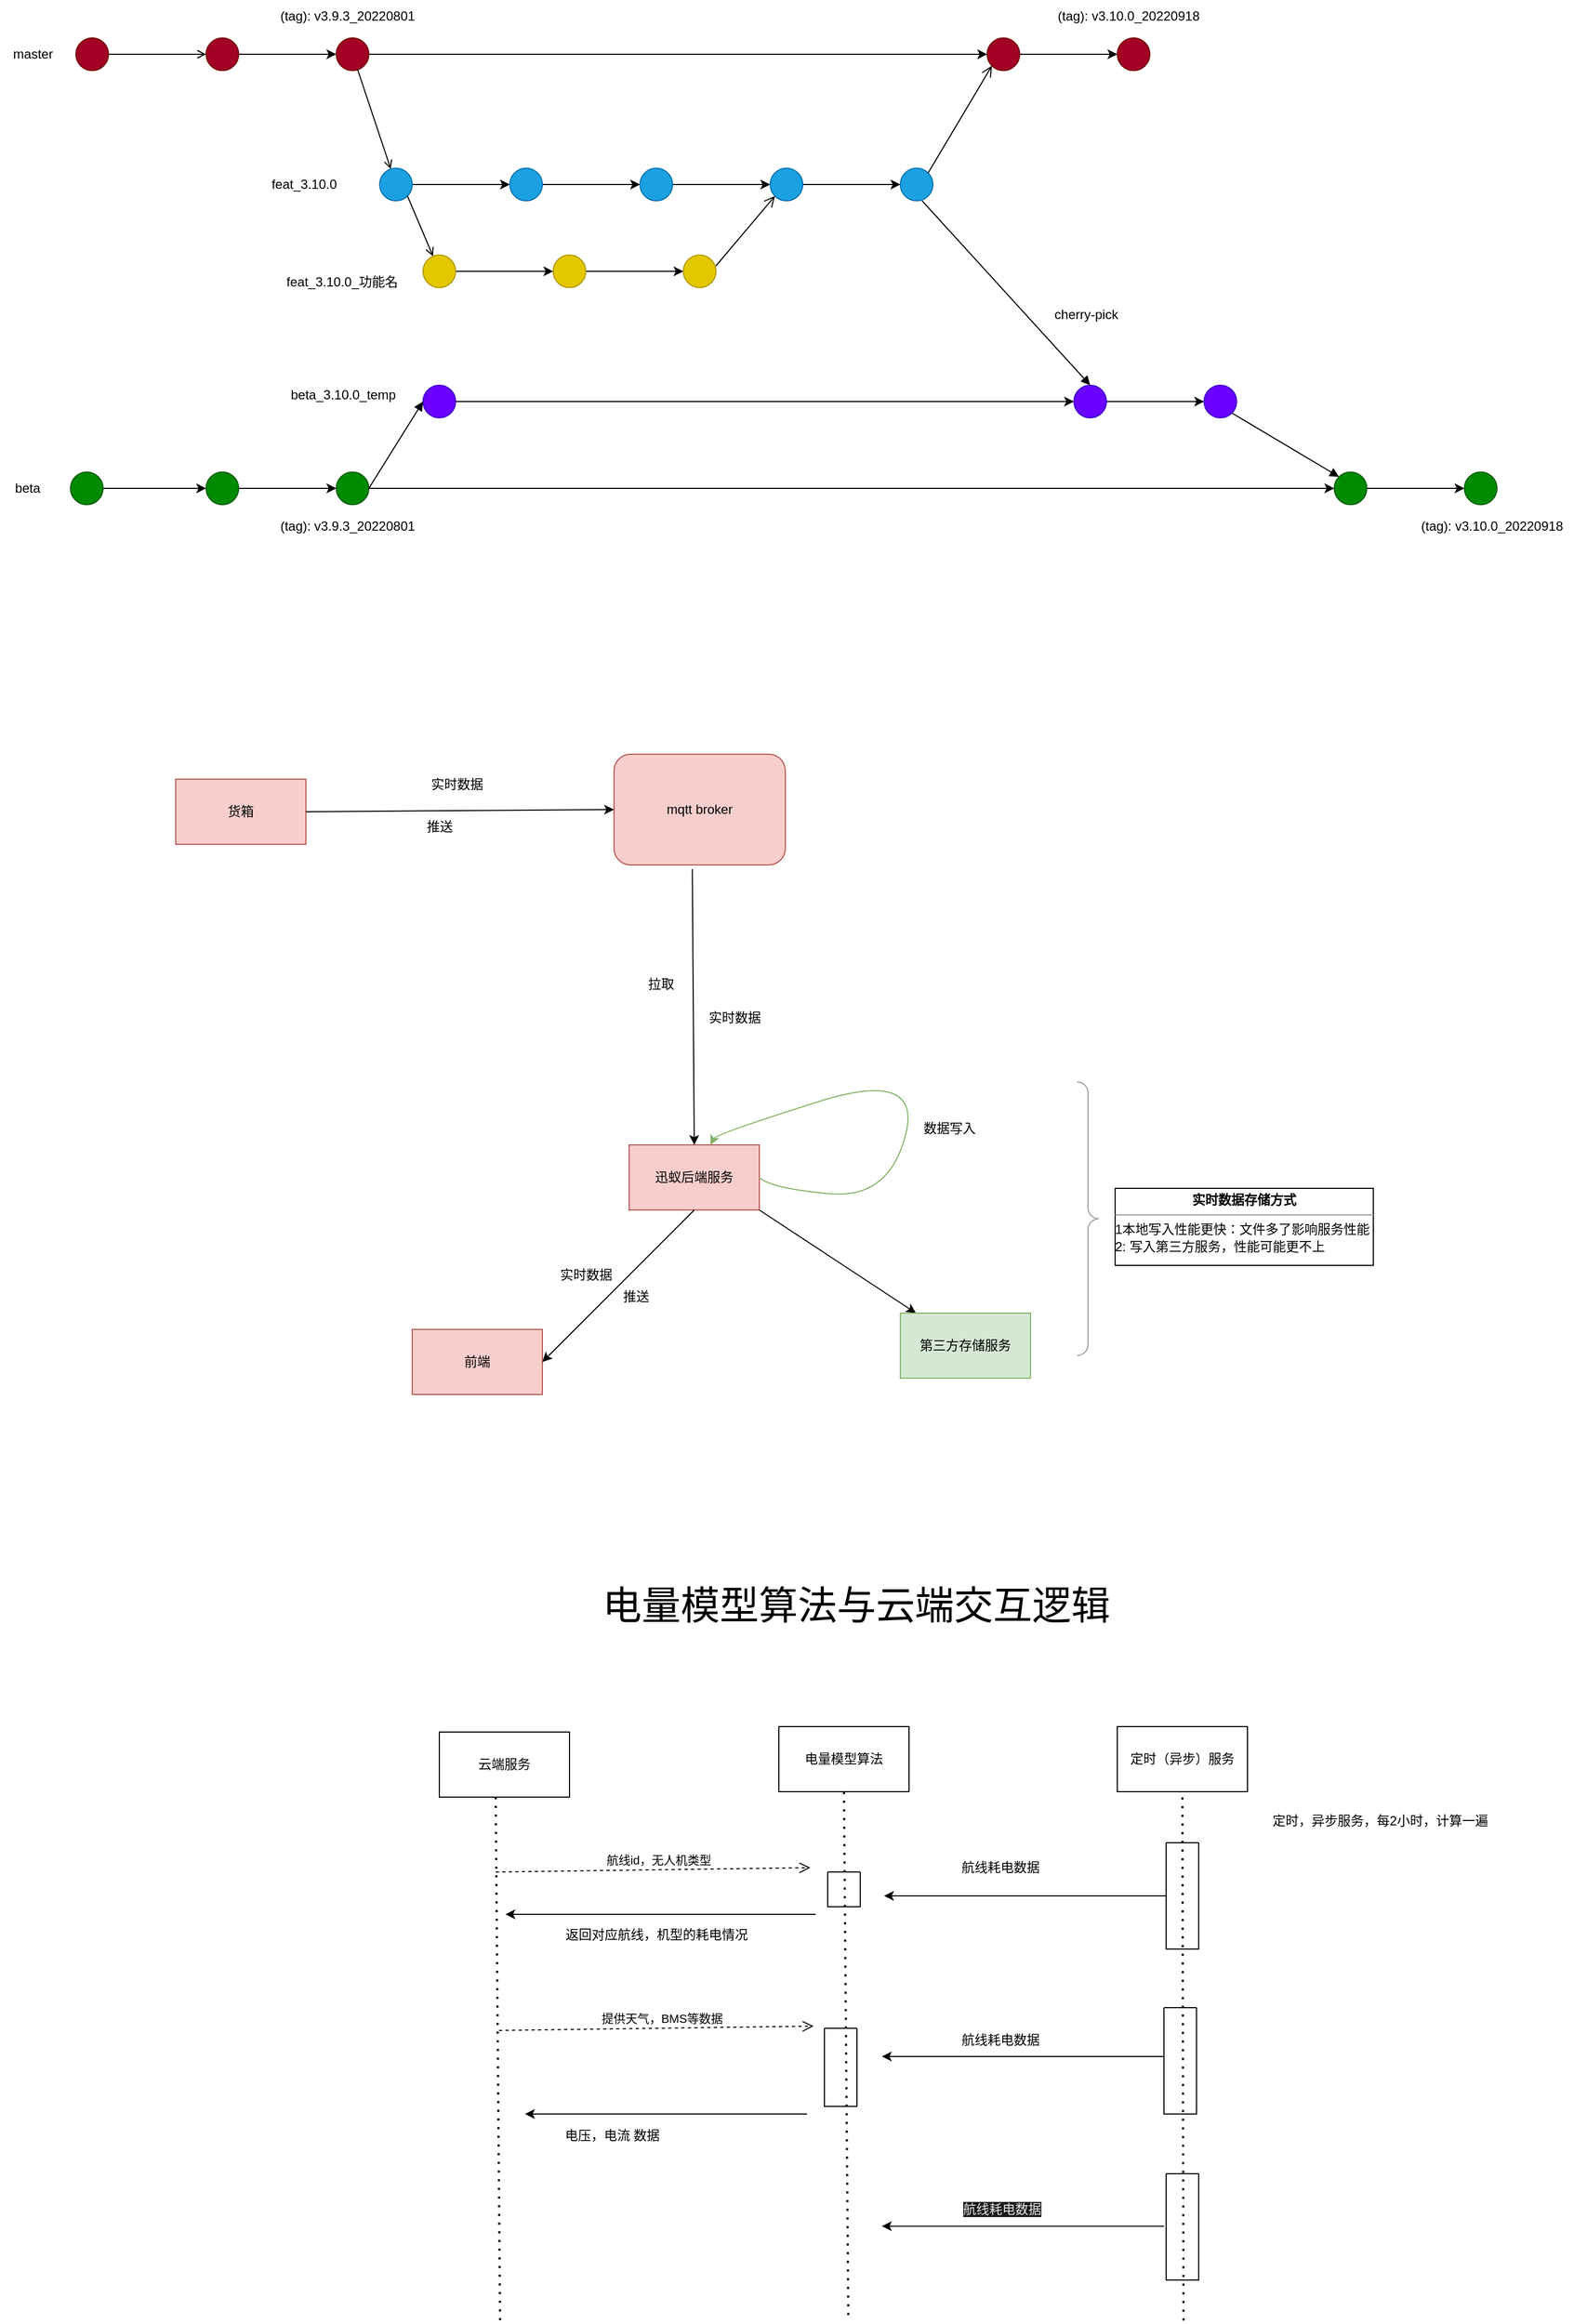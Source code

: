 <mxfile version="20.3.6" type="github">
  <diagram id="fiYvsRGj-Ckr7f4Zjicw" name="第 1 页">
    <mxGraphModel dx="1783" dy="963" grid="0" gridSize="10" guides="1" tooltips="1" connect="1" arrows="1" fold="1" page="0" pageScale="1" pageWidth="827" pageHeight="1169" background="#ffffff" math="0" shadow="0">
      <root>
        <mxCell id="0" />
        <mxCell id="1" parent="0" />
        <mxCell id="VEH-wnkZeilU0OfuMu5A-3" value="" style="ellipse;html=1;fillColor=#a20025;strokeColor=#6F0000;fontColor=#ffffff;" parent="1" vertex="1">
          <mxGeometry x="250" y="290" width="30" height="30" as="geometry" />
        </mxCell>
        <mxCell id="VEH-wnkZeilU0OfuMu5A-4" value="" style="endArrow=open;html=1;rounded=0;align=center;verticalAlign=top;endFill=0;labelBackgroundColor=none;endSize=6;" parent="1" source="VEH-wnkZeilU0OfuMu5A-3" target="VEH-wnkZeilU0OfuMu5A-5" edge="1">
          <mxGeometry relative="1" as="geometry">
            <mxPoint x="460" y="300" as="targetPoint" />
          </mxGeometry>
        </mxCell>
        <mxCell id="VEH-wnkZeilU0OfuMu5A-10" style="edgeStyle=orthogonalEdgeStyle;rounded=0;orthogonalLoop=1;jettySize=auto;html=1;entryX=0;entryY=0.5;entryDx=0;entryDy=0;" parent="1" source="VEH-wnkZeilU0OfuMu5A-5" target="VEH-wnkZeilU0OfuMu5A-8" edge="1">
          <mxGeometry relative="1" as="geometry" />
        </mxCell>
        <mxCell id="VEH-wnkZeilU0OfuMu5A-5" value="" style="ellipse;html=1;fillColor=#a20025;fontColor=#ffffff;strokeColor=#6F0000;" parent="1" vertex="1">
          <mxGeometry x="370" y="290" width="30" height="30" as="geometry" />
        </mxCell>
        <mxCell id="VEH-wnkZeilU0OfuMu5A-7" value="master" style="text;html=1;align=center;verticalAlign=middle;resizable=0;points=[];autosize=1;strokeColor=none;fillColor=none;" parent="1" vertex="1">
          <mxGeometry x="180" y="290" width="60" height="30" as="geometry" />
        </mxCell>
        <mxCell id="VEH-wnkZeilU0OfuMu5A-42" value="" style="edgeStyle=orthogonalEdgeStyle;rounded=0;orthogonalLoop=1;jettySize=auto;html=1;" parent="1" source="VEH-wnkZeilU0OfuMu5A-8" target="VEH-wnkZeilU0OfuMu5A-41" edge="1">
          <mxGeometry relative="1" as="geometry" />
        </mxCell>
        <mxCell id="VEH-wnkZeilU0OfuMu5A-8" value="" style="ellipse;html=1;fillColor=#a20025;fontColor=#ffffff;strokeColor=#6F0000;" parent="1" vertex="1">
          <mxGeometry x="490" y="290" width="30" height="30" as="geometry" />
        </mxCell>
        <mxCell id="VEH-wnkZeilU0OfuMu5A-9" value="" style="endArrow=open;html=1;rounded=0;align=center;verticalAlign=top;endFill=0;labelBackgroundColor=none;endSize=6;" parent="1" source="VEH-wnkZeilU0OfuMu5A-8" target="VEH-wnkZeilU0OfuMu5A-11" edge="1">
          <mxGeometry relative="1" as="geometry">
            <mxPoint x="520" y="305" as="targetPoint" />
          </mxGeometry>
        </mxCell>
        <mxCell id="VEH-wnkZeilU0OfuMu5A-19" value="" style="edgeStyle=orthogonalEdgeStyle;rounded=0;orthogonalLoop=1;jettySize=auto;html=1;" parent="1" source="VEH-wnkZeilU0OfuMu5A-11" target="VEH-wnkZeilU0OfuMu5A-18" edge="1">
          <mxGeometry relative="1" as="geometry" />
        </mxCell>
        <mxCell id="VEH-wnkZeilU0OfuMu5A-11" value="" style="ellipse;html=1;fillColor=#1ba1e2;fontColor=#ffffff;strokeColor=#006EAF;" parent="1" vertex="1">
          <mxGeometry x="530.0" y="410" width="30" height="30" as="geometry" />
        </mxCell>
        <mxCell id="VEH-wnkZeilU0OfuMu5A-13" value="feat_3.10.0" style="text;html=1;align=center;verticalAlign=middle;resizable=0;points=[];autosize=1;strokeColor=none;fillColor=none;" parent="1" vertex="1">
          <mxGeometry x="420" y="410" width="80" height="30" as="geometry" />
        </mxCell>
        <mxCell id="VEH-wnkZeilU0OfuMu5A-21" value="" style="edgeStyle=orthogonalEdgeStyle;rounded=0;orthogonalLoop=1;jettySize=auto;html=1;" parent="1" source="VEH-wnkZeilU0OfuMu5A-18" target="VEH-wnkZeilU0OfuMu5A-20" edge="1">
          <mxGeometry relative="1" as="geometry" />
        </mxCell>
        <mxCell id="VEH-wnkZeilU0OfuMu5A-18" value="" style="ellipse;html=1;fillColor=#1ba1e2;fontColor=#ffffff;strokeColor=#006EAF;" parent="1" vertex="1">
          <mxGeometry x="650.0" y="410" width="30" height="30" as="geometry" />
        </mxCell>
        <mxCell id="VEH-wnkZeilU0OfuMu5A-39" value="" style="edgeStyle=orthogonalEdgeStyle;rounded=0;orthogonalLoop=1;jettySize=auto;html=1;" parent="1" source="VEH-wnkZeilU0OfuMu5A-20" target="VEH-wnkZeilU0OfuMu5A-38" edge="1">
          <mxGeometry relative="1" as="geometry" />
        </mxCell>
        <mxCell id="VEH-wnkZeilU0OfuMu5A-20" value="" style="ellipse;html=1;fillColor=#1ba1e2;fontColor=#ffffff;strokeColor=#006EAF;" parent="1" vertex="1">
          <mxGeometry x="770.0" y="410" width="30" height="30" as="geometry" />
        </mxCell>
        <mxCell id="VEH-wnkZeilU0OfuMu5A-35" value="" style="edgeStyle=orthogonalEdgeStyle;rounded=0;orthogonalLoop=1;jettySize=auto;html=1;" parent="1" source="VEH-wnkZeilU0OfuMu5A-31" target="VEH-wnkZeilU0OfuMu5A-34" edge="1">
          <mxGeometry relative="1" as="geometry" />
        </mxCell>
        <mxCell id="VEH-wnkZeilU0OfuMu5A-31" value="" style="ellipse;html=1;fillColor=#e3c800;fontColor=#000000;strokeColor=#B09500;" parent="1" vertex="1">
          <mxGeometry x="570" y="490" width="30" height="30" as="geometry" />
        </mxCell>
        <mxCell id="VEH-wnkZeilU0OfuMu5A-32" value="" style="endArrow=open;html=1;rounded=0;align=center;verticalAlign=top;endFill=0;labelBackgroundColor=none;endSize=6;exitX=1;exitY=1;exitDx=0;exitDy=0;" parent="1" source="VEH-wnkZeilU0OfuMu5A-11" target="VEH-wnkZeilU0OfuMu5A-31" edge="1">
          <mxGeometry relative="1" as="geometry">
            <mxPoint x="560" y="450" as="sourcePoint" />
          </mxGeometry>
        </mxCell>
        <mxCell id="VEH-wnkZeilU0OfuMu5A-33" value="feat_3.10.0_功能名" style="text;html=1;align=center;verticalAlign=middle;resizable=0;points=[];autosize=1;strokeColor=none;fillColor=none;" parent="1" vertex="1">
          <mxGeometry x="430" y="500" width="130" height="30" as="geometry" />
        </mxCell>
        <mxCell id="VEH-wnkZeilU0OfuMu5A-37" value="" style="edgeStyle=orthogonalEdgeStyle;rounded=0;orthogonalLoop=1;jettySize=auto;html=1;" parent="1" source="VEH-wnkZeilU0OfuMu5A-34" target="VEH-wnkZeilU0OfuMu5A-36" edge="1">
          <mxGeometry relative="1" as="geometry" />
        </mxCell>
        <mxCell id="VEH-wnkZeilU0OfuMu5A-34" value="" style="ellipse;html=1;fillColor=#e3c800;fontColor=#000000;strokeColor=#B09500;" parent="1" vertex="1">
          <mxGeometry x="690" y="490" width="30" height="30" as="geometry" />
        </mxCell>
        <mxCell id="VEH-wnkZeilU0OfuMu5A-36" value="" style="ellipse;html=1;fillColor=#e3c800;fontColor=#000000;strokeColor=#B09500;" parent="1" vertex="1">
          <mxGeometry x="810" y="490" width="30" height="30" as="geometry" />
        </mxCell>
        <mxCell id="VEH-wnkZeilU0OfuMu5A-44" value="" style="edgeStyle=orthogonalEdgeStyle;rounded=0;orthogonalLoop=1;jettySize=auto;html=1;" parent="1" source="VEH-wnkZeilU0OfuMu5A-38" target="VEH-wnkZeilU0OfuMu5A-43" edge="1">
          <mxGeometry relative="1" as="geometry" />
        </mxCell>
        <mxCell id="VEH-wnkZeilU0OfuMu5A-38" value="" style="ellipse;html=1;fillColor=#1ba1e2;fontColor=#ffffff;strokeColor=#006EAF;" parent="1" vertex="1">
          <mxGeometry x="890.0" y="410" width="30" height="30" as="geometry" />
        </mxCell>
        <mxCell id="VEH-wnkZeilU0OfuMu5A-40" value="" style="endArrow=open;startArrow=none;endFill=0;startFill=0;endSize=8;html=1;verticalAlign=bottom;labelBackgroundColor=none;strokeWidth=1;rounded=0;entryX=0;entryY=1;entryDx=0;entryDy=0;" parent="1" target="VEH-wnkZeilU0OfuMu5A-38" edge="1">
          <mxGeometry width="160" relative="1" as="geometry">
            <mxPoint x="840" y="500" as="sourcePoint" />
            <mxPoint x="950" y="489.17" as="targetPoint" />
          </mxGeometry>
        </mxCell>
        <mxCell id="y_yagytE4nNlA0Y7T4Ea-3" value="" style="edgeStyle=orthogonalEdgeStyle;rounded=0;orthogonalLoop=1;jettySize=auto;html=1;" parent="1" source="VEH-wnkZeilU0OfuMu5A-41" target="y_yagytE4nNlA0Y7T4Ea-2" edge="1">
          <mxGeometry relative="1" as="geometry" />
        </mxCell>
        <mxCell id="VEH-wnkZeilU0OfuMu5A-41" value="" style="ellipse;html=1;fillColor=#a20025;fontColor=#ffffff;strokeColor=#6F0000;" parent="1" vertex="1">
          <mxGeometry x="1090" y="290" width="30" height="30" as="geometry" />
        </mxCell>
        <mxCell id="VEH-wnkZeilU0OfuMu5A-43" value="" style="ellipse;html=1;fillColor=#1ba1e2;fontColor=#ffffff;strokeColor=#006EAF;" parent="1" vertex="1">
          <mxGeometry x="1010.0" y="410" width="30" height="30" as="geometry" />
        </mxCell>
        <mxCell id="VEH-wnkZeilU0OfuMu5A-45" value="" style="endArrow=open;startArrow=none;endFill=0;startFill=0;endSize=8;html=1;verticalAlign=bottom;labelBackgroundColor=none;strokeWidth=1;rounded=0;exitX=1;exitY=0;exitDx=0;exitDy=0;entryX=0;entryY=1;entryDx=0;entryDy=0;" parent="1" source="VEH-wnkZeilU0OfuMu5A-43" target="VEH-wnkZeilU0OfuMu5A-41" edge="1">
          <mxGeometry width="160" relative="1" as="geometry">
            <mxPoint x="1010" y="390.0" as="sourcePoint" />
            <mxPoint x="1060" y="320" as="targetPoint" />
          </mxGeometry>
        </mxCell>
        <mxCell id="VEH-wnkZeilU0OfuMu5A-59" value="" style="edgeStyle=orthogonalEdgeStyle;rounded=0;orthogonalLoop=1;jettySize=auto;html=1;" parent="1" source="VEH-wnkZeilU0OfuMu5A-55" target="VEH-wnkZeilU0OfuMu5A-58" edge="1">
          <mxGeometry relative="1" as="geometry" />
        </mxCell>
        <mxCell id="VEH-wnkZeilU0OfuMu5A-55" value="" style="ellipse;html=1;fillColor=#008a00;fontColor=#ffffff;strokeColor=#005700;" parent="1" vertex="1">
          <mxGeometry x="245" y="690" width="30" height="30" as="geometry" />
        </mxCell>
        <mxCell id="VEH-wnkZeilU0OfuMu5A-57" value="beta" style="text;html=1;align=center;verticalAlign=middle;resizable=0;points=[];autosize=1;strokeColor=none;fillColor=none;" parent="1" vertex="1">
          <mxGeometry x="180" y="690" width="50" height="30" as="geometry" />
        </mxCell>
        <mxCell id="VEH-wnkZeilU0OfuMu5A-61" value="" style="edgeStyle=orthogonalEdgeStyle;rounded=0;orthogonalLoop=1;jettySize=auto;html=1;" parent="1" source="VEH-wnkZeilU0OfuMu5A-58" target="VEH-wnkZeilU0OfuMu5A-60" edge="1">
          <mxGeometry relative="1" as="geometry" />
        </mxCell>
        <mxCell id="VEH-wnkZeilU0OfuMu5A-58" value="" style="ellipse;html=1;fillColor=#008a00;fontColor=#ffffff;strokeColor=#005700;" parent="1" vertex="1">
          <mxGeometry x="370" y="690" width="30" height="30" as="geometry" />
        </mxCell>
        <mxCell id="VEH-wnkZeilU0OfuMu5A-105" value="" style="edgeStyle=orthogonalEdgeStyle;rounded=0;orthogonalLoop=1;jettySize=auto;html=1;" parent="1" source="VEH-wnkZeilU0OfuMu5A-60" target="VEH-wnkZeilU0OfuMu5A-104" edge="1">
          <mxGeometry relative="1" as="geometry" />
        </mxCell>
        <mxCell id="VEH-wnkZeilU0OfuMu5A-60" value="" style="ellipse;html=1;fillColor=#008a00;fontColor=#ffffff;strokeColor=#005700;direction=south;" parent="1" vertex="1">
          <mxGeometry x="490" y="690" width="30" height="30" as="geometry" />
        </mxCell>
        <mxCell id="VEH-wnkZeilU0OfuMu5A-71" value="" style="edgeStyle=orthogonalEdgeStyle;rounded=0;orthogonalLoop=1;jettySize=auto;html=1;entryX=0;entryY=0.5;entryDx=0;entryDy=0;" parent="1" source="VEH-wnkZeilU0OfuMu5A-64" target="VEH-wnkZeilU0OfuMu5A-92" edge="1">
          <mxGeometry relative="1" as="geometry">
            <mxPoint x="690" y="625.0" as="targetPoint" />
          </mxGeometry>
        </mxCell>
        <mxCell id="VEH-wnkZeilU0OfuMu5A-64" value="" style="ellipse;html=1;fillColor=#6a00ff;fontColor=#ffffff;strokeColor=#3700CC;" parent="1" vertex="1">
          <mxGeometry x="570" y="610" width="30" height="30" as="geometry" />
        </mxCell>
        <mxCell id="VEH-wnkZeilU0OfuMu5A-66" value="" style="html=1;verticalAlign=bottom;labelBackgroundColor=none;endArrow=block;endFill=1;rounded=0;exitX=0.5;exitY=0;exitDx=0;exitDy=0;entryX=0;entryY=0.5;entryDx=0;entryDy=0;" parent="1" source="VEH-wnkZeilU0OfuMu5A-60" target="VEH-wnkZeilU0OfuMu5A-64" edge="1">
          <mxGeometry width="160" relative="1" as="geometry">
            <mxPoint x="570" y="590" as="sourcePoint" />
            <mxPoint x="730" y="590" as="targetPoint" />
          </mxGeometry>
        </mxCell>
        <mxCell id="VEH-wnkZeilU0OfuMu5A-68" value="&lt;br&gt;beta_3.10.0_temp" style="text;html=1;align=center;verticalAlign=middle;resizable=0;points=[];autosize=1;strokeColor=none;fillColor=none;" parent="1" vertex="1">
          <mxGeometry x="438" y="590" width="115" height="41" as="geometry" />
        </mxCell>
        <mxCell id="VEH-wnkZeilU0OfuMu5A-81" value="" style="html=1;verticalAlign=bottom;labelBackgroundColor=none;endArrow=block;endFill=1;rounded=0;entryX=0.5;entryY=0;entryDx=0;entryDy=0;" parent="1" target="VEH-wnkZeilU0OfuMu5A-92" edge="1">
          <mxGeometry width="160" relative="1" as="geometry">
            <mxPoint x="1030" y="440" as="sourcePoint" />
            <mxPoint x="1130" y="520" as="targetPoint" />
          </mxGeometry>
        </mxCell>
        <mxCell id="VEH-wnkZeilU0OfuMu5A-83" value="cherry-pick" style="text;html=1;align=center;verticalAlign=middle;resizable=0;points=[];autosize=1;strokeColor=none;fillColor=none;" parent="1" vertex="1">
          <mxGeometry x="1142" y="532" width="77" height="26" as="geometry" />
        </mxCell>
        <mxCell id="VEH-wnkZeilU0OfuMu5A-96" value="" style="edgeStyle=orthogonalEdgeStyle;rounded=0;orthogonalLoop=1;jettySize=auto;html=1;" parent="1" source="VEH-wnkZeilU0OfuMu5A-92" target="VEH-wnkZeilU0OfuMu5A-95" edge="1">
          <mxGeometry relative="1" as="geometry" />
        </mxCell>
        <mxCell id="VEH-wnkZeilU0OfuMu5A-92" value="" style="ellipse;html=1;fillColor=#6a00ff;fontColor=#ffffff;strokeColor=#3700CC;" parent="1" vertex="1">
          <mxGeometry x="1170" y="610" width="30" height="30" as="geometry" />
        </mxCell>
        <mxCell id="VEH-wnkZeilU0OfuMu5A-94" value="" style="html=1;verticalAlign=bottom;labelBackgroundColor=none;endArrow=block;endFill=1;rounded=0;exitX=1;exitY=1;exitDx=0;exitDy=0;entryX=0;entryY=1;entryDx=0;entryDy=0;" parent="1" source="VEH-wnkZeilU0OfuMu5A-95" target="VEH-wnkZeilU0OfuMu5A-104" edge="1">
          <mxGeometry width="160" relative="1" as="geometry">
            <mxPoint x="1250" y="650" as="sourcePoint" />
            <mxPoint x="1420" y="700" as="targetPoint" />
          </mxGeometry>
        </mxCell>
        <mxCell id="VEH-wnkZeilU0OfuMu5A-95" value="" style="ellipse;html=1;fillColor=#6a00ff;fontColor=#ffffff;strokeColor=#3700CC;" parent="1" vertex="1">
          <mxGeometry x="1290" y="610" width="30" height="30" as="geometry" />
        </mxCell>
        <mxCell id="VEH-wnkZeilU0OfuMu5A-107" value="" style="edgeStyle=orthogonalEdgeStyle;rounded=0;orthogonalLoop=1;jettySize=auto;html=1;" parent="1" source="VEH-wnkZeilU0OfuMu5A-104" target="VEH-wnkZeilU0OfuMu5A-106" edge="1">
          <mxGeometry relative="1" as="geometry" />
        </mxCell>
        <mxCell id="VEH-wnkZeilU0OfuMu5A-104" value="" style="ellipse;html=1;fillColor=#008a00;fontColor=#ffffff;strokeColor=#005700;direction=south;" parent="1" vertex="1">
          <mxGeometry x="1410" y="690" width="30" height="30" as="geometry" />
        </mxCell>
        <mxCell id="VEH-wnkZeilU0OfuMu5A-106" value="" style="ellipse;html=1;fillColor=#008a00;fontColor=#ffffff;strokeColor=#005700;direction=south;" parent="1" vertex="1">
          <mxGeometry x="1530" y="690" width="30" height="30" as="geometry" />
        </mxCell>
        <mxCell id="y_yagytE4nNlA0Y7T4Ea-1" value="(tag): v3.9.3_20220801" style="text;html=1;align=center;verticalAlign=middle;resizable=0;points=[];autosize=1;strokeColor=none;fillColor=none;" parent="1" vertex="1">
          <mxGeometry x="425" y="255" width="150" height="30" as="geometry" />
        </mxCell>
        <mxCell id="y_yagytE4nNlA0Y7T4Ea-2" value="" style="ellipse;html=1;fillColor=#a20025;fontColor=#ffffff;strokeColor=#6F0000;" parent="1" vertex="1">
          <mxGeometry x="1210" y="290" width="30" height="30" as="geometry" />
        </mxCell>
        <mxCell id="y_yagytE4nNlA0Y7T4Ea-6" value="(tag): v3.10.0_20220918" style="text;html=1;align=center;verticalAlign=middle;resizable=0;points=[];autosize=1;strokeColor=none;fillColor=none;" parent="1" vertex="1">
          <mxGeometry x="1145" y="255" width="150" height="30" as="geometry" />
        </mxCell>
        <mxCell id="y_yagytE4nNlA0Y7T4Ea-7" value="(tag): v3.9.3_20220801" style="text;html=1;align=center;verticalAlign=middle;resizable=0;points=[];autosize=1;strokeColor=none;fillColor=none;" parent="1" vertex="1">
          <mxGeometry x="425" y="725" width="150" height="30" as="geometry" />
        </mxCell>
        <mxCell id="y_yagytE4nNlA0Y7T4Ea-8" value="(tag): v3.10.0_20220918" style="text;html=1;align=center;verticalAlign=middle;resizable=0;points=[];autosize=1;strokeColor=none;fillColor=none;" parent="1" vertex="1">
          <mxGeometry x="1480" y="725" width="150" height="30" as="geometry" />
        </mxCell>
        <mxCell id="dXZXP3hMo1NVK2xQnVCi-1" value="货箱" style="rounded=0;whiteSpace=wrap;html=1;fillColor=#f8cecc;strokeColor=#b85450;" parent="1" vertex="1">
          <mxGeometry x="342" y="973" width="120" height="60" as="geometry" />
        </mxCell>
        <mxCell id="dXZXP3hMo1NVK2xQnVCi-2" style="edgeStyle=orthogonalEdgeStyle;rounded=0;orthogonalLoop=1;jettySize=auto;html=1;exitX=0.5;exitY=1;exitDx=0;exitDy=0;" parent="1" source="dXZXP3hMo1NVK2xQnVCi-1" target="dXZXP3hMo1NVK2xQnVCi-1" edge="1">
          <mxGeometry relative="1" as="geometry" />
        </mxCell>
        <mxCell id="dXZXP3hMo1NVK2xQnVCi-3" value="mqtt broker" style="rounded=1;whiteSpace=wrap;html=1;fillColor=#f8cecc;strokeColor=#b85450;" parent="1" vertex="1">
          <mxGeometry x="746" y="950" width="158" height="102" as="geometry" />
        </mxCell>
        <mxCell id="dXZXP3hMo1NVK2xQnVCi-5" value="" style="endArrow=classic;html=1;rounded=0;exitX=1;exitY=0.5;exitDx=0;exitDy=0;entryX=0;entryY=0.5;entryDx=0;entryDy=0;" parent="1" source="dXZXP3hMo1NVK2xQnVCi-1" target="dXZXP3hMo1NVK2xQnVCi-3" edge="1">
          <mxGeometry width="50" height="50" relative="1" as="geometry">
            <mxPoint x="880" y="1203" as="sourcePoint" />
            <mxPoint x="930" y="1153" as="targetPoint" />
          </mxGeometry>
        </mxCell>
        <mxCell id="dXZXP3hMo1NVK2xQnVCi-6" value="实时数据" style="text;html=1;align=center;verticalAlign=middle;resizable=0;points=[];autosize=1;strokeColor=none;fillColor=none;" parent="1" vertex="1">
          <mxGeometry x="568" y="965" width="66" height="26" as="geometry" />
        </mxCell>
        <mxCell id="dXZXP3hMo1NVK2xQnVCi-7" value="迅蚁后端服务" style="rounded=0;whiteSpace=wrap;html=1;fillColor=#f8cecc;strokeColor=#b85450;" parent="1" vertex="1">
          <mxGeometry x="760" y="1310" width="120" height="60" as="geometry" />
        </mxCell>
        <mxCell id="dXZXP3hMo1NVK2xQnVCi-8" value="" style="endArrow=classic;html=1;rounded=0;exitX=0.457;exitY=1.038;exitDx=0;exitDy=0;exitPerimeter=0;entryX=0.5;entryY=0;entryDx=0;entryDy=0;" parent="1" source="dXZXP3hMo1NVK2xQnVCi-3" target="dXZXP3hMo1NVK2xQnVCi-7" edge="1">
          <mxGeometry width="50" height="50" relative="1" as="geometry">
            <mxPoint x="989" y="1204" as="sourcePoint" />
            <mxPoint x="1039" y="1154" as="targetPoint" />
          </mxGeometry>
        </mxCell>
        <mxCell id="dXZXP3hMo1NVK2xQnVCi-9" value="推送" style="text;html=1;align=center;verticalAlign=middle;resizable=0;points=[];autosize=1;strokeColor=none;fillColor=none;" parent="1" vertex="1">
          <mxGeometry x="564" y="1004" width="42" height="26" as="geometry" />
        </mxCell>
        <mxCell id="dXZXP3hMo1NVK2xQnVCi-10" value="拉取" style="text;html=1;align=center;verticalAlign=middle;resizable=0;points=[];autosize=1;strokeColor=none;fillColor=none;" parent="1" vertex="1">
          <mxGeometry x="768" y="1149" width="42" height="26" as="geometry" />
        </mxCell>
        <mxCell id="dXZXP3hMo1NVK2xQnVCi-11" value="实时数据" style="text;html=1;align=center;verticalAlign=middle;resizable=0;points=[];autosize=1;strokeColor=none;fillColor=none;" parent="1" vertex="1">
          <mxGeometry x="824" y="1180" width="66" height="26" as="geometry" />
        </mxCell>
        <mxCell id="dXZXP3hMo1NVK2xQnVCi-12" value="前端" style="rounded=0;whiteSpace=wrap;html=1;fillColor=#f8cecc;strokeColor=#b85450;" parent="1" vertex="1">
          <mxGeometry x="560" y="1480" width="120" height="60" as="geometry" />
        </mxCell>
        <mxCell id="dXZXP3hMo1NVK2xQnVCi-13" value="" style="endArrow=classic;html=1;rounded=0;exitX=0.5;exitY=1;exitDx=0;exitDy=0;entryX=1;entryY=0.5;entryDx=0;entryDy=0;" parent="1" source="dXZXP3hMo1NVK2xQnVCi-7" target="dXZXP3hMo1NVK2xQnVCi-12" edge="1">
          <mxGeometry width="50" height="50" relative="1" as="geometry">
            <mxPoint x="890" y="1290" as="sourcePoint" />
            <mxPoint x="940" y="1240" as="targetPoint" />
          </mxGeometry>
        </mxCell>
        <mxCell id="dXZXP3hMo1NVK2xQnVCi-14" value="推送" style="text;html=1;align=center;verticalAlign=middle;resizable=0;points=[];autosize=1;strokeColor=none;fillColor=none;" parent="1" vertex="1">
          <mxGeometry x="741" y="1435" width="50" height="30" as="geometry" />
        </mxCell>
        <mxCell id="dXZXP3hMo1NVK2xQnVCi-15" value="实时数据" style="text;html=1;align=center;verticalAlign=middle;resizable=0;points=[];autosize=1;strokeColor=none;fillColor=none;" parent="1" vertex="1">
          <mxGeometry x="685" y="1415" width="70" height="30" as="geometry" />
        </mxCell>
        <mxCell id="dXZXP3hMo1NVK2xQnVCi-17" value="" style="curved=1;endArrow=classic;html=1;rounded=0;exitX=1;exitY=0.5;exitDx=0;exitDy=0;fillColor=#d5e8d4;strokeColor=#82b366;" parent="1" source="dXZXP3hMo1NVK2xQnVCi-7" target="dXZXP3hMo1NVK2xQnVCi-7" edge="1">
          <mxGeometry width="50" height="50" relative="1" as="geometry">
            <mxPoint x="840" y="1350" as="sourcePoint" />
            <mxPoint x="880" y="1280" as="targetPoint" />
            <Array as="points">
              <mxPoint x="890" y="1350" />
              <mxPoint x="1000" y="1360" />
              <mxPoint x="1030" y="1240" />
              <mxPoint x="840" y="1300" />
            </Array>
          </mxGeometry>
        </mxCell>
        <mxCell id="dXZXP3hMo1NVK2xQnVCi-18" value="数据写入" style="text;html=1;align=center;verticalAlign=middle;resizable=0;points=[];autosize=1;strokeColor=none;fillColor=none;" parent="1" vertex="1">
          <mxGeometry x="1020" y="1280" width="70" height="30" as="geometry" />
        </mxCell>
        <mxCell id="dXZXP3hMo1NVK2xQnVCi-19" value="" style="endArrow=classic;html=1;rounded=0;exitX=1;exitY=1;exitDx=0;exitDy=0;" parent="1" source="dXZXP3hMo1NVK2xQnVCi-7" target="dXZXP3hMo1NVK2xQnVCi-20" edge="1">
          <mxGeometry width="50" height="50" relative="1" as="geometry">
            <mxPoint x="839" y="1467" as="sourcePoint" />
            <mxPoint x="1046" y="1481" as="targetPoint" />
          </mxGeometry>
        </mxCell>
        <mxCell id="dXZXP3hMo1NVK2xQnVCi-20" value="第三方存储服务" style="rounded=0;whiteSpace=wrap;html=1;fillColor=#d5e8d4;strokeColor=#82b366;" parent="1" vertex="1">
          <mxGeometry x="1010" y="1465" width="120" height="60" as="geometry" />
        </mxCell>
        <mxCell id="dXZXP3hMo1NVK2xQnVCi-23" value="" style="labelPosition=right;align=left;strokeWidth=1;shape=mxgraph.mockup.markup.curlyBrace;html=1;shadow=0;dashed=0;strokeColor=#999999;direction=north;rotation=-180;" parent="1" vertex="1">
          <mxGeometry x="1173" y="1252" width="20" height="252" as="geometry" />
        </mxCell>
        <mxCell id="dXZXP3hMo1NVK2xQnVCi-26" value="&lt;p style=&quot;margin:0px;margin-top:4px;text-align:center;&quot;&gt;&lt;b&gt;实时数据存储方式&lt;/b&gt;&lt;/p&gt;&lt;hr size=&quot;1&quot;&gt;&lt;div style=&quot;height:2px;&quot;&gt;1本地写入性能更快：文件多了影响服务性能&lt;/div&gt;&lt;div style=&quot;height:2px;&quot;&gt;&lt;br&gt;&lt;/div&gt;&lt;div style=&quot;height:2px;&quot;&gt;&lt;br&gt;&lt;/div&gt;&lt;div style=&quot;height:2px;&quot;&gt;&lt;br&gt;&lt;/div&gt;&lt;div style=&quot;height:2px;&quot;&gt;&lt;br&gt;&lt;/div&gt;&lt;div style=&quot;height:2px;&quot;&gt;&lt;br&gt;&lt;/div&gt;&lt;div style=&quot;height:2px;&quot;&gt;&lt;br&gt;&lt;/div&gt;&lt;div style=&quot;height:2px;&quot;&gt;&lt;br&gt;&lt;/div&gt;&lt;div style=&quot;height:2px;&quot;&gt;2: 写入第三方服务，性能可能更不上&lt;/div&gt;" style="verticalAlign=top;align=left;overflow=fill;fontSize=12;fontFamily=Helvetica;html=1;" parent="1" vertex="1">
          <mxGeometry x="1208" y="1350" width="238" height="71" as="geometry" />
        </mxCell>
        <mxCell id="DOv8sOopzhsBrgZL_tMY-1" value="云端服务" style="rounded=0;whiteSpace=wrap;html=1;" vertex="1" parent="1">
          <mxGeometry x="585" y="1851" width="120" height="60" as="geometry" />
        </mxCell>
        <mxCell id="DOv8sOopzhsBrgZL_tMY-2" value="电量模型算法" style="rounded=0;whiteSpace=wrap;html=1;" vertex="1" parent="1">
          <mxGeometry x="898" y="1846" width="120" height="60" as="geometry" />
        </mxCell>
        <mxCell id="DOv8sOopzhsBrgZL_tMY-3" value="定时（异步）服务" style="rounded=0;whiteSpace=wrap;html=1;" vertex="1" parent="1">
          <mxGeometry x="1210" y="1846" width="120" height="60" as="geometry" />
        </mxCell>
        <mxCell id="DOv8sOopzhsBrgZL_tMY-4" value="" style="endArrow=none;dashed=1;html=1;dashPattern=1 3;strokeWidth=2;rounded=0;entryX=0.433;entryY=0.996;entryDx=0;entryDy=0;entryPerimeter=0;" edge="1" parent="1" target="DOv8sOopzhsBrgZL_tMY-1">
          <mxGeometry width="50" height="50" relative="1" as="geometry">
            <mxPoint x="641" y="2393" as="sourcePoint" />
            <mxPoint x="980" y="2085" as="targetPoint" />
          </mxGeometry>
        </mxCell>
        <mxCell id="DOv8sOopzhsBrgZL_tMY-5" value="" style="endArrow=none;dashed=1;html=1;dashPattern=1 3;strokeWidth=2;rounded=0;entryX=0.5;entryY=1;entryDx=0;entryDy=0;" edge="1" parent="1" target="DOv8sOopzhsBrgZL_tMY-2">
          <mxGeometry width="50" height="50" relative="1" as="geometry">
            <mxPoint x="962.02" y="2388.24" as="sourcePoint" />
            <mxPoint x="951" y="1981" as="targetPoint" />
          </mxGeometry>
        </mxCell>
        <mxCell id="DOv8sOopzhsBrgZL_tMY-6" value="" style="endArrow=none;dashed=1;html=1;dashPattern=1 3;strokeWidth=2;rounded=0;entryX=0.5;entryY=1;entryDx=0;entryDy=0;" edge="1" parent="1" target="DOv8sOopzhsBrgZL_tMY-3">
          <mxGeometry width="50" height="50" relative="1" as="geometry">
            <mxPoint x="1271.02" y="2393.24" as="sourcePoint" />
            <mxPoint x="1266.98" y="1911.0" as="targetPoint" />
          </mxGeometry>
        </mxCell>
        <mxCell id="DOv8sOopzhsBrgZL_tMY-10" value="" style="swimlane;startSize=0;" vertex="1" parent="1">
          <mxGeometry x="1255" y="1953" width="30" height="98" as="geometry" />
        </mxCell>
        <mxCell id="DOv8sOopzhsBrgZL_tMY-13" value="航线id，无人机类型" style="endArrow=open;startArrow=none;endFill=0;startFill=0;endSize=8;html=1;verticalAlign=bottom;dashed=1;labelBackgroundColor=none;rounded=0;" edge="1" parent="1">
          <mxGeometry x="0.037" width="160" relative="1" as="geometry">
            <mxPoint x="637" y="1980" as="sourcePoint" />
            <mxPoint x="927" y="1976" as="targetPoint" />
            <mxPoint as="offset" />
          </mxGeometry>
        </mxCell>
        <mxCell id="DOv8sOopzhsBrgZL_tMY-16" value="" style="swimlane;startSize=0;" vertex="1" parent="1">
          <mxGeometry x="1253" y="2105" width="30" height="98" as="geometry" />
        </mxCell>
        <mxCell id="DOv8sOopzhsBrgZL_tMY-17" value="" style="swimlane;startSize=0;" vertex="1" parent="1">
          <mxGeometry x="1255" y="2258" width="30" height="98" as="geometry" />
        </mxCell>
        <mxCell id="DOv8sOopzhsBrgZL_tMY-18" value="" style="endArrow=classic;html=1;rounded=0;exitX=0;exitY=0.5;exitDx=0;exitDy=0;" edge="1" parent="1" source="DOv8sOopzhsBrgZL_tMY-10">
          <mxGeometry width="50" height="50" relative="1" as="geometry">
            <mxPoint x="930" y="2247" as="sourcePoint" />
            <mxPoint x="995" y="2002" as="targetPoint" />
          </mxGeometry>
        </mxCell>
        <mxCell id="DOv8sOopzhsBrgZL_tMY-19" value="航线耗电数据" style="text;html=1;align=center;verticalAlign=middle;resizable=0;points=[];autosize=1;strokeColor=none;fillColor=none;" vertex="1" parent="1">
          <mxGeometry x="1057" y="1963" width="90" height="26" as="geometry" />
        </mxCell>
        <mxCell id="DOv8sOopzhsBrgZL_tMY-20" value="" style="endArrow=classic;html=1;rounded=0;exitX=0;exitY=0.5;exitDx=0;exitDy=0;" edge="1" parent="1">
          <mxGeometry width="50" height="50" relative="1" as="geometry">
            <mxPoint x="1253" y="2150" as="sourcePoint" />
            <mxPoint x="993" y="2150" as="targetPoint" />
          </mxGeometry>
        </mxCell>
        <mxCell id="DOv8sOopzhsBrgZL_tMY-21" value="" style="endArrow=classic;html=1;rounded=0;exitX=0;exitY=0.5;exitDx=0;exitDy=0;" edge="1" parent="1">
          <mxGeometry width="50" height="50" relative="1" as="geometry">
            <mxPoint x="1253" y="2306.38" as="sourcePoint" />
            <mxPoint x="993" y="2306.38" as="targetPoint" />
          </mxGeometry>
        </mxCell>
        <mxCell id="DOv8sOopzhsBrgZL_tMY-22" value="航线耗电数据" style="text;html=1;align=center;verticalAlign=middle;resizable=0;points=[];autosize=1;strokeColor=none;fillColor=none;" vertex="1" parent="1">
          <mxGeometry x="1057" y="2122" width="90" height="26" as="geometry" />
        </mxCell>
        <mxCell id="DOv8sOopzhsBrgZL_tMY-23" value="&lt;meta charset=&quot;utf-8&quot;&gt;&lt;span style=&quot;color: rgb(232, 230, 227); font-family: Helvetica; font-size: 12px; font-style: normal; font-variant-ligatures: normal; font-variant-caps: normal; font-weight: 400; letter-spacing: normal; orphans: 2; text-align: center; text-indent: 0px; text-transform: none; widows: 2; word-spacing: 0px; -webkit-text-stroke-width: 0px; background-color: rgb(24, 26, 27); text-decoration-thickness: initial; text-decoration-style: initial; text-decoration-color: initial; float: none; display: inline !important;&quot;&gt;航线耗电数据&lt;/span&gt;" style="text;whiteSpace=wrap;html=1;" vertex="1" parent="1">
          <mxGeometry x="1066" y="2277" width="100" height="36" as="geometry" />
        </mxCell>
        <mxCell id="DOv8sOopzhsBrgZL_tMY-24" value="定时，异步服务，每2小时，计算一遍" style="text;html=1;align=center;verticalAlign=middle;resizable=0;points=[];autosize=1;strokeColor=none;fillColor=none;" vertex="1" parent="1">
          <mxGeometry x="1343" y="1920" width="217" height="26" as="geometry" />
        </mxCell>
        <mxCell id="DOv8sOopzhsBrgZL_tMY-25" value="" style="swimlane;startSize=0;" vertex="1" parent="1">
          <mxGeometry x="943" y="1980" width="30" height="32" as="geometry" />
        </mxCell>
        <mxCell id="DOv8sOopzhsBrgZL_tMY-28" value="" style="endArrow=classic;html=1;rounded=0;" edge="1" parent="1">
          <mxGeometry width="50" height="50" relative="1" as="geometry">
            <mxPoint x="932" y="2019" as="sourcePoint" />
            <mxPoint x="646" y="2019" as="targetPoint" />
          </mxGeometry>
        </mxCell>
        <mxCell id="DOv8sOopzhsBrgZL_tMY-29" value="返回对应航线，机型的耗电情况" style="text;html=1;align=center;verticalAlign=middle;resizable=0;points=[];autosize=1;strokeColor=none;fillColor=none;" vertex="1" parent="1">
          <mxGeometry x="692" y="2025" width="186" height="26" as="geometry" />
        </mxCell>
        <mxCell id="DOv8sOopzhsBrgZL_tMY-30" value="提供天气，BMS等数据" style="endArrow=open;startArrow=none;endFill=0;startFill=0;endSize=8;html=1;verticalAlign=bottom;dashed=1;labelBackgroundColor=none;rounded=0;" edge="1" parent="1">
          <mxGeometry x="0.037" width="160" relative="1" as="geometry">
            <mxPoint x="640" y="2126" as="sourcePoint" />
            <mxPoint x="930" y="2122" as="targetPoint" />
            <mxPoint as="offset" />
          </mxGeometry>
        </mxCell>
        <mxCell id="DOv8sOopzhsBrgZL_tMY-31" value="" style="swimlane;startSize=0;" vertex="1" parent="1">
          <mxGeometry x="940" y="2124" width="30" height="72" as="geometry" />
        </mxCell>
        <mxCell id="DOv8sOopzhsBrgZL_tMY-33" value="" style="endArrow=classic;html=1;rounded=0;exitX=0;exitY=0.5;exitDx=0;exitDy=0;" edge="1" parent="1">
          <mxGeometry width="50" height="50" relative="1" as="geometry">
            <mxPoint x="924" y="2203" as="sourcePoint" />
            <mxPoint x="664" y="2203" as="targetPoint" />
          </mxGeometry>
        </mxCell>
        <mxCell id="DOv8sOopzhsBrgZL_tMY-34" value="电压，电流 数据" style="text;html=1;align=center;verticalAlign=middle;resizable=0;points=[];autosize=1;strokeColor=none;fillColor=none;" vertex="1" parent="1">
          <mxGeometry x="691" y="2210" width="105" height="26" as="geometry" />
        </mxCell>
        <mxCell id="DOv8sOopzhsBrgZL_tMY-35" value="&lt;font style=&quot;font-size: 36px;&quot;&gt;电量模型算法与云端交互逻辑&lt;/font&gt;" style="text;html=1;align=center;verticalAlign=middle;resizable=0;points=[];autosize=1;strokeColor=none;fillColor=none;" vertex="1" parent="1">
          <mxGeometry x="726" y="1706" width="486" height="55" as="geometry" />
        </mxCell>
      </root>
    </mxGraphModel>
  </diagram>
</mxfile>
